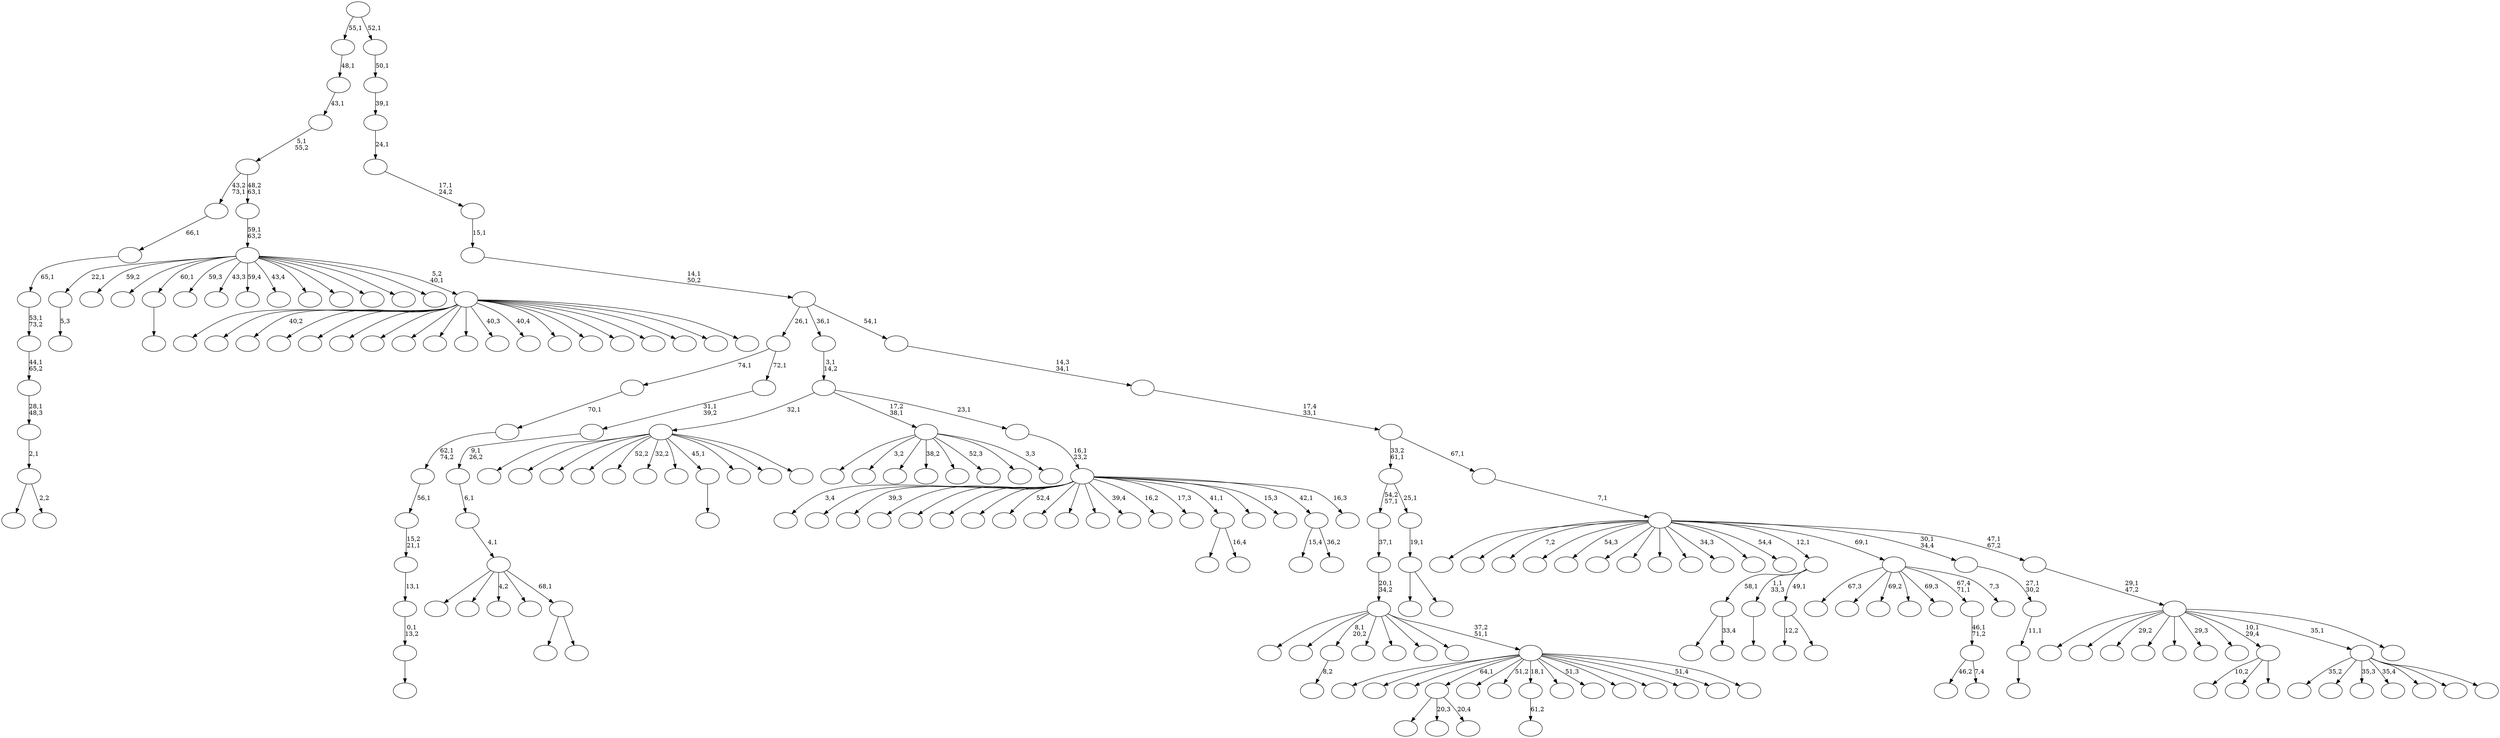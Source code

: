 digraph T {
	225 [label=""]
	224 [label=""]
	223 [label=""]
	222 [label=""]
	221 [label=""]
	220 [label=""]
	219 [label=""]
	218 [label=""]
	217 [label=""]
	216 [label=""]
	215 [label=""]
	214 [label=""]
	213 [label=""]
	212 [label=""]
	211 [label=""]
	210 [label=""]
	209 [label=""]
	208 [label=""]
	207 [label=""]
	206 [label=""]
	205 [label=""]
	204 [label=""]
	203 [label=""]
	202 [label=""]
	201 [label=""]
	200 [label=""]
	199 [label=""]
	198 [label=""]
	197 [label=""]
	196 [label=""]
	195 [label=""]
	194 [label=""]
	193 [label=""]
	192 [label=""]
	191 [label=""]
	190 [label=""]
	189 [label=""]
	188 [label=""]
	187 [label=""]
	186 [label=""]
	185 [label=""]
	184 [label=""]
	183 [label=""]
	182 [label=""]
	181 [label=""]
	180 [label=""]
	179 [label=""]
	178 [label=""]
	177 [label=""]
	176 [label=""]
	175 [label=""]
	174 [label=""]
	173 [label=""]
	172 [label=""]
	171 [label=""]
	170 [label=""]
	169 [label=""]
	168 [label=""]
	167 [label=""]
	166 [label=""]
	165 [label=""]
	164 [label=""]
	163 [label=""]
	162 [label=""]
	161 [label=""]
	160 [label=""]
	159 [label=""]
	158 [label=""]
	157 [label=""]
	156 [label=""]
	155 [label=""]
	154 [label=""]
	153 [label=""]
	152 [label=""]
	151 [label=""]
	150 [label=""]
	149 [label=""]
	148 [label=""]
	147 [label=""]
	146 [label=""]
	145 [label=""]
	144 [label=""]
	143 [label=""]
	142 [label=""]
	141 [label=""]
	140 [label=""]
	139 [label=""]
	138 [label=""]
	137 [label=""]
	136 [label=""]
	135 [label=""]
	134 [label=""]
	133 [label=""]
	132 [label=""]
	131 [label=""]
	130 [label=""]
	129 [label=""]
	128 [label=""]
	127 [label=""]
	126 [label=""]
	125 [label=""]
	124 [label=""]
	123 [label=""]
	122 [label=""]
	121 [label=""]
	120 [label=""]
	119 [label=""]
	118 [label=""]
	117 [label=""]
	116 [label=""]
	115 [label=""]
	114 [label=""]
	113 [label=""]
	112 [label=""]
	111 [label=""]
	110 [label=""]
	109 [label=""]
	108 [label=""]
	107 [label=""]
	106 [label=""]
	105 [label=""]
	104 [label=""]
	103 [label=""]
	102 [label=""]
	101 [label=""]
	100 [label=""]
	99 [label=""]
	98 [label=""]
	97 [label=""]
	96 [label=""]
	95 [label=""]
	94 [label=""]
	93 [label=""]
	92 [label=""]
	91 [label=""]
	90 [label=""]
	89 [label=""]
	88 [label=""]
	87 [label=""]
	86 [label=""]
	85 [label=""]
	84 [label=""]
	83 [label=""]
	82 [label=""]
	81 [label=""]
	80 [label=""]
	79 [label=""]
	78 [label=""]
	77 [label=""]
	76 [label=""]
	75 [label=""]
	74 [label=""]
	73 [label=""]
	72 [label=""]
	71 [label=""]
	70 [label=""]
	69 [label=""]
	68 [label=""]
	67 [label=""]
	66 [label=""]
	65 [label=""]
	64 [label=""]
	63 [label=""]
	62 [label=""]
	61 [label=""]
	60 [label=""]
	59 [label=""]
	58 [label=""]
	57 [label=""]
	56 [label=""]
	55 [label=""]
	54 [label=""]
	53 [label=""]
	52 [label=""]
	51 [label=""]
	50 [label=""]
	49 [label=""]
	48 [label=""]
	47 [label=""]
	46 [label=""]
	45 [label=""]
	44 [label=""]
	43 [label=""]
	42 [label=""]
	41 [label=""]
	40 [label=""]
	39 [label=""]
	38 [label=""]
	37 [label=""]
	36 [label=""]
	35 [label=""]
	34 [label=""]
	33 [label=""]
	32 [label=""]
	31 [label=""]
	30 [label=""]
	29 [label=""]
	28 [label=""]
	27 [label=""]
	26 [label=""]
	25 [label=""]
	24 [label=""]
	23 [label=""]
	22 [label=""]
	21 [label=""]
	20 [label=""]
	19 [label=""]
	18 [label=""]
	17 [label=""]
	16 [label=""]
	15 [label=""]
	14 [label=""]
	13 [label=""]
	12 [label=""]
	11 [label=""]
	10 [label=""]
	9 [label=""]
	8 [label=""]
	7 [label=""]
	6 [label=""]
	5 [label=""]
	4 [label=""]
	3 [label=""]
	2 [label=""]
	1 [label=""]
	0 [label=""]
	209 -> 210 [label="5,3"]
	181 -> 193 [label=""]
	181 -> 183 [label="20,3"]
	181 -> 182 [label="20,4"]
	175 -> 176 [label=""]
	171 -> 172 [label=""]
	170 -> 171 [label="0,1\n13,2"]
	169 -> 170 [label="13,1"]
	168 -> 169 [label="15,2\n21,1"]
	167 -> 168 [label="56,1"]
	166 -> 167 [label="62,1\n74,2"]
	165 -> 166 [label="70,1"]
	160 -> 191 [label=""]
	160 -> 161 [label="33,4"]
	157 -> 158 [label=""]
	154 -> 194 [label=""]
	154 -> 155 [label="2,2"]
	153 -> 154 [label="2,1"]
	152 -> 153 [label="28,1\n48,3"]
	151 -> 152 [label="44,1\n65,2"]
	150 -> 151 [label="53,1\n73,2"]
	149 -> 150 [label="65,1"]
	148 -> 149 [label="66,1"]
	146 -> 147 [label=""]
	135 -> 136 [label="61,2"]
	118 -> 119 [label="8,2"]
	99 -> 115 [label=""]
	99 -> 100 [label=""]
	98 -> 203 [label=""]
	98 -> 195 [label=""]
	98 -> 131 [label="4,2"]
	98 -> 103 [label=""]
	98 -> 99 [label="68,1"]
	97 -> 98 [label="4,1"]
	96 -> 97 [label="6,1"]
	95 -> 96 [label="9,1\n26,2"]
	94 -> 95 [label="31,1\n39,2"]
	93 -> 165 [label="74,1"]
	93 -> 94 [label="72,1"]
	70 -> 207 [label="12,2"]
	70 -> 71 [label=""]
	69 -> 160 [label="58,1"]
	69 -> 146 [label="1,1\n33,3"]
	69 -> 70 [label="49,1"]
	65 -> 221 [label="10,2"]
	65 -> 173 [label=""]
	65 -> 66 [label=""]
	63 -> 107 [label=""]
	63 -> 64 [label="16,4"]
	59 -> 218 [label="46,2"]
	59 -> 60 [label="7,4"]
	58 -> 59 [label="46,1\n71,2"]
	55 -> 225 [label="67,3"]
	55 -> 205 [label=""]
	55 -> 138 [label="69,2"]
	55 -> 110 [label=""]
	55 -> 67 [label="69,3"]
	55 -> 58 [label="67,4\n71,1"]
	55 -> 56 [label="7,3"]
	53 -> 54 [label=""]
	52 -> 53 [label="11,1"]
	51 -> 52 [label="27,1\n30,2"]
	48 -> 219 [label=""]
	48 -> 212 [label=""]
	48 -> 206 [label=""]
	48 -> 200 [label=""]
	48 -> 179 [label="52,2"]
	48 -> 174 [label="32,2"]
	48 -> 164 [label=""]
	48 -> 157 [label="45,1"]
	48 -> 143 [label=""]
	48 -> 140 [label=""]
	48 -> 49 [label=""]
	44 -> 223 [label=""]
	44 -> 204 [label=""]
	44 -> 192 [label=""]
	44 -> 181 [label="64,1"]
	44 -> 159 [label=""]
	44 -> 137 [label="51,2"]
	44 -> 135 [label="18,1"]
	44 -> 114 [label=""]
	44 -> 82 [label="51,3"]
	44 -> 81 [label=""]
	44 -> 61 [label=""]
	44 -> 47 [label=""]
	44 -> 46 [label="51,4"]
	44 -> 45 [label=""]
	43 -> 188 [label=""]
	43 -> 186 [label=""]
	43 -> 118 [label="8,1\n20,2"]
	43 -> 116 [label=""]
	43 -> 105 [label=""]
	43 -> 74 [label=""]
	43 -> 68 [label=""]
	43 -> 44 [label="37,2\n51,1"]
	42 -> 43 [label="20,1\n34,2"]
	41 -> 42 [label="37,1"]
	39 -> 202 [label=""]
	39 -> 40 [label=""]
	38 -> 39 [label="19,1"]
	37 -> 41 [label="54,2\n57,1"]
	37 -> 38 [label="25,1"]
	35 -> 216 [label="35,2"]
	35 -> 214 [label=""]
	35 -> 213 [label="35,3"]
	35 -> 177 [label="35,4"]
	35 -> 129 [label=""]
	35 -> 102 [label=""]
	35 -> 36 [label=""]
	31 -> 224 [label=""]
	31 -> 222 [label="3,2"]
	31 -> 215 [label=""]
	31 -> 211 [label="38,2"]
	31 -> 104 [label=""]
	31 -> 77 [label="52,3"]
	31 -> 72 [label=""]
	31 -> 32 [label="3,3"]
	29 -> 126 [label="15,4"]
	29 -> 30 [label="36,2"]
	27 -> 220 [label=""]
	27 -> 201 [label=""]
	27 -> 187 [label="40,2"]
	27 -> 185 [label=""]
	27 -> 180 [label=""]
	27 -> 141 [label=""]
	27 -> 133 [label=""]
	27 -> 123 [label=""]
	27 -> 117 [label=""]
	27 -> 109 [label=""]
	27 -> 108 [label="40,3"]
	27 -> 106 [label="40,4"]
	27 -> 91 [label=""]
	27 -> 86 [label=""]
	27 -> 84 [label=""]
	27 -> 76 [label=""]
	27 -> 62 [label=""]
	27 -> 57 [label=""]
	27 -> 28 [label=""]
	26 -> 209 [label="22,1"]
	26 -> 190 [label="59,2"]
	26 -> 184 [label=""]
	26 -> 175 [label="60,1"]
	26 -> 162 [label="59,3"]
	26 -> 144 [label="43,3"]
	26 -> 139 [label="59,4"]
	26 -> 128 [label="43,4"]
	26 -> 113 [label=""]
	26 -> 89 [label=""]
	26 -> 87 [label=""]
	26 -> 75 [label=""]
	26 -> 50 [label=""]
	26 -> 27 [label="5,2\n40,1"]
	25 -> 26 [label="59,1\n63,2"]
	24 -> 148 [label="43,2\n73,1"]
	24 -> 25 [label="48,2\n63,1"]
	23 -> 24 [label="5,1\n55,2"]
	22 -> 23 [label="43,1"]
	21 -> 22 [label="48,1"]
	19 -> 217 [label="3,4"]
	19 -> 208 [label=""]
	19 -> 197 [label="39,3"]
	19 -> 189 [label=""]
	19 -> 178 [label=""]
	19 -> 163 [label=""]
	19 -> 145 [label=""]
	19 -> 142 [label="52,4"]
	19 -> 134 [label=""]
	19 -> 124 [label=""]
	19 -> 92 [label=""]
	19 -> 83 [label="39,4"]
	19 -> 78 [label="16,2"]
	19 -> 73 [label="17,3"]
	19 -> 63 [label="41,1"]
	19 -> 34 [label=""]
	19 -> 33 [label="15,3"]
	19 -> 29 [label="42,1"]
	19 -> 20 [label="16,3"]
	18 -> 19 [label="16,1\n23,2"]
	17 -> 48 [label="32,1"]
	17 -> 31 [label="17,2\n38,1"]
	17 -> 18 [label="23,1"]
	16 -> 17 [label="3,1\n14,2"]
	14 -> 156 [label=""]
	14 -> 130 [label=""]
	14 -> 127 [label="29,2"]
	14 -> 125 [label=""]
	14 -> 122 [label=""]
	14 -> 120 [label="29,3"]
	14 -> 79 [label=""]
	14 -> 65 [label="10,1\n29,4"]
	14 -> 35 [label="35,1"]
	14 -> 15 [label=""]
	13 -> 14 [label="29,1\n47,2"]
	12 -> 199 [label=""]
	12 -> 198 [label=""]
	12 -> 196 [label="7,2"]
	12 -> 132 [label=""]
	12 -> 121 [label="54,3"]
	12 -> 112 [label=""]
	12 -> 111 [label=""]
	12 -> 101 [label=""]
	12 -> 90 [label=""]
	12 -> 88 [label="34,3"]
	12 -> 85 [label=""]
	12 -> 80 [label="54,4"]
	12 -> 69 [label="12,1"]
	12 -> 55 [label="69,1"]
	12 -> 51 [label="30,1\n34,4"]
	12 -> 13 [label="47,1\n67,2"]
	11 -> 12 [label="7,1"]
	10 -> 37 [label="33,2\n61,1"]
	10 -> 11 [label="67,1"]
	9 -> 10 [label="17,4\n33,1"]
	8 -> 9 [label="14,3\n34,1"]
	7 -> 93 [label="26,1"]
	7 -> 16 [label="36,1"]
	7 -> 8 [label="54,1"]
	6 -> 7 [label="14,1\n50,2"]
	5 -> 6 [label="15,1"]
	4 -> 5 [label="17,1\n24,2"]
	3 -> 4 [label="24,1"]
	2 -> 3 [label="39,1"]
	1 -> 2 [label="50,1"]
	0 -> 21 [label="55,1"]
	0 -> 1 [label="52,1"]
}
